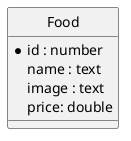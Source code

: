 @startuml
hide circle
skinparam linetype ortho
skinparam monochrome true

entity "Food" as food {
  *id : number
  name : text
  image : text
  price: double
}
@enduml

